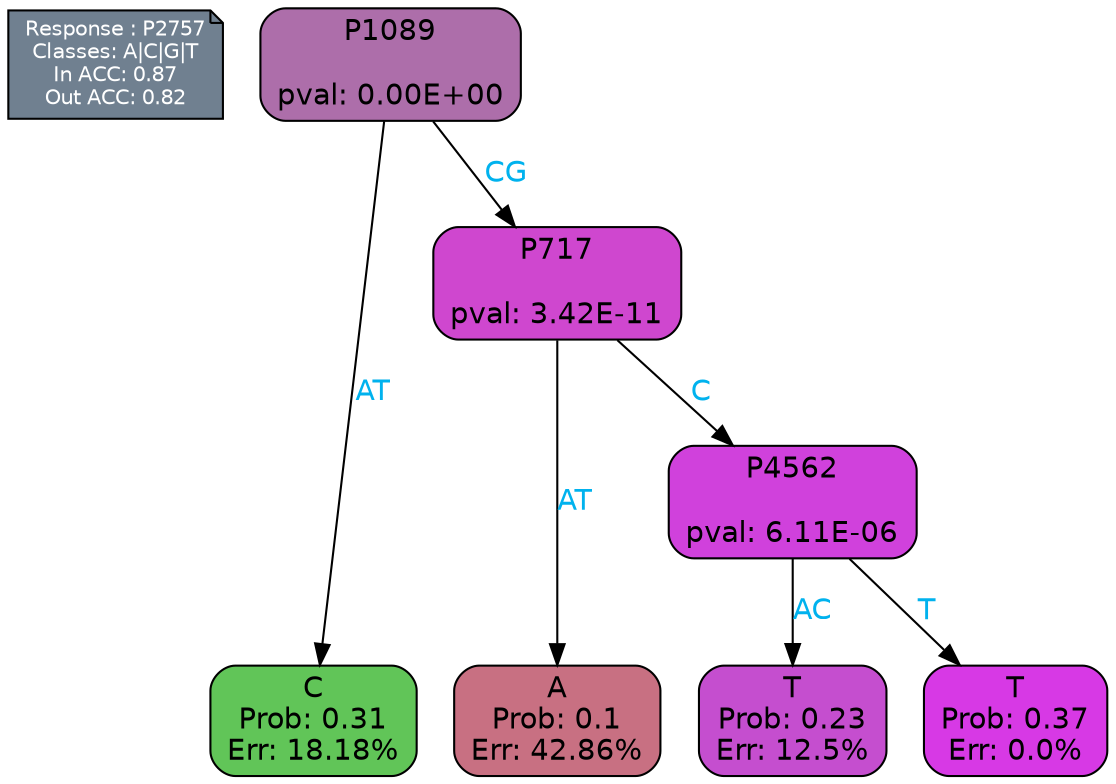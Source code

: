 digraph Tree {
node [shape=box, style="filled, rounded", color="black", fontname=helvetica] ;
graph [ranksep=equally, splines=polylines, bgcolor=transparent, dpi=600] ;
edge [fontname=helvetica] ;
LEGEND [label="Response : P2757
Classes: A|C|G|T
In ACC: 0.87
Out ACC: 0.82
",shape=note,align=left,style=filled,fillcolor="slategray",fontcolor="white",fontsize=10];1 [label="P1089

pval: 0.00E+00", fillcolor="#ad6eaa"] ;
2 [label="C
Prob: 0.31
Err: 18.18%", fillcolor="#61c558"] ;
3 [label="P717

pval: 3.42E-11", fillcolor="#cf47cf"] ;
4 [label="A
Prob: 0.1
Err: 42.86%", fillcolor="#c87082"] ;
5 [label="P4562

pval: 6.11E-06", fillcolor="#d041dc"] ;
6 [label="T
Prob: 0.23
Err: 12.5%", fillcolor="#c54ecf"] ;
7 [label="T
Prob: 0.37
Err: 0.0%", fillcolor="#d739e5"] ;
1 -> 2 [label="AT",fontcolor=deepskyblue2] ;
1 -> 3 [label="CG",fontcolor=deepskyblue2] ;
3 -> 4 [label="AT",fontcolor=deepskyblue2] ;
3 -> 5 [label="C",fontcolor=deepskyblue2] ;
5 -> 6 [label="AC",fontcolor=deepskyblue2] ;
5 -> 7 [label="T",fontcolor=deepskyblue2] ;
{rank = same; 2;4;6;7;}{rank = same; LEGEND;1;}}
